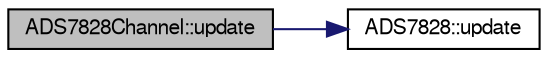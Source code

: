digraph "ADS7828Channel::update"
{
  edge [fontname="FreeSans",fontsize="10",labelfontname="FreeSans",labelfontsize="10"];
  node [fontname="FreeSans",fontsize="10",shape=record];
  rankdir="LR";
  Node1 [label="ADS7828Channel::update",height=0.2,width=0.4,color="black", fillcolor="grey75", style="filled" fontcolor="black"];
  Node1 -> Node2 [color="midnightblue",fontsize="10",style="solid",fontname="FreeSans"];
  Node2 [label="ADS7828::update",height=0.2,width=0.4,color="black", fillcolor="white", style="filled",URL="$class_a_d_s7828.html#a6dba71b1fcec938220cb95080956d111",tooltip="Update all unmasked channels on device."];
}
